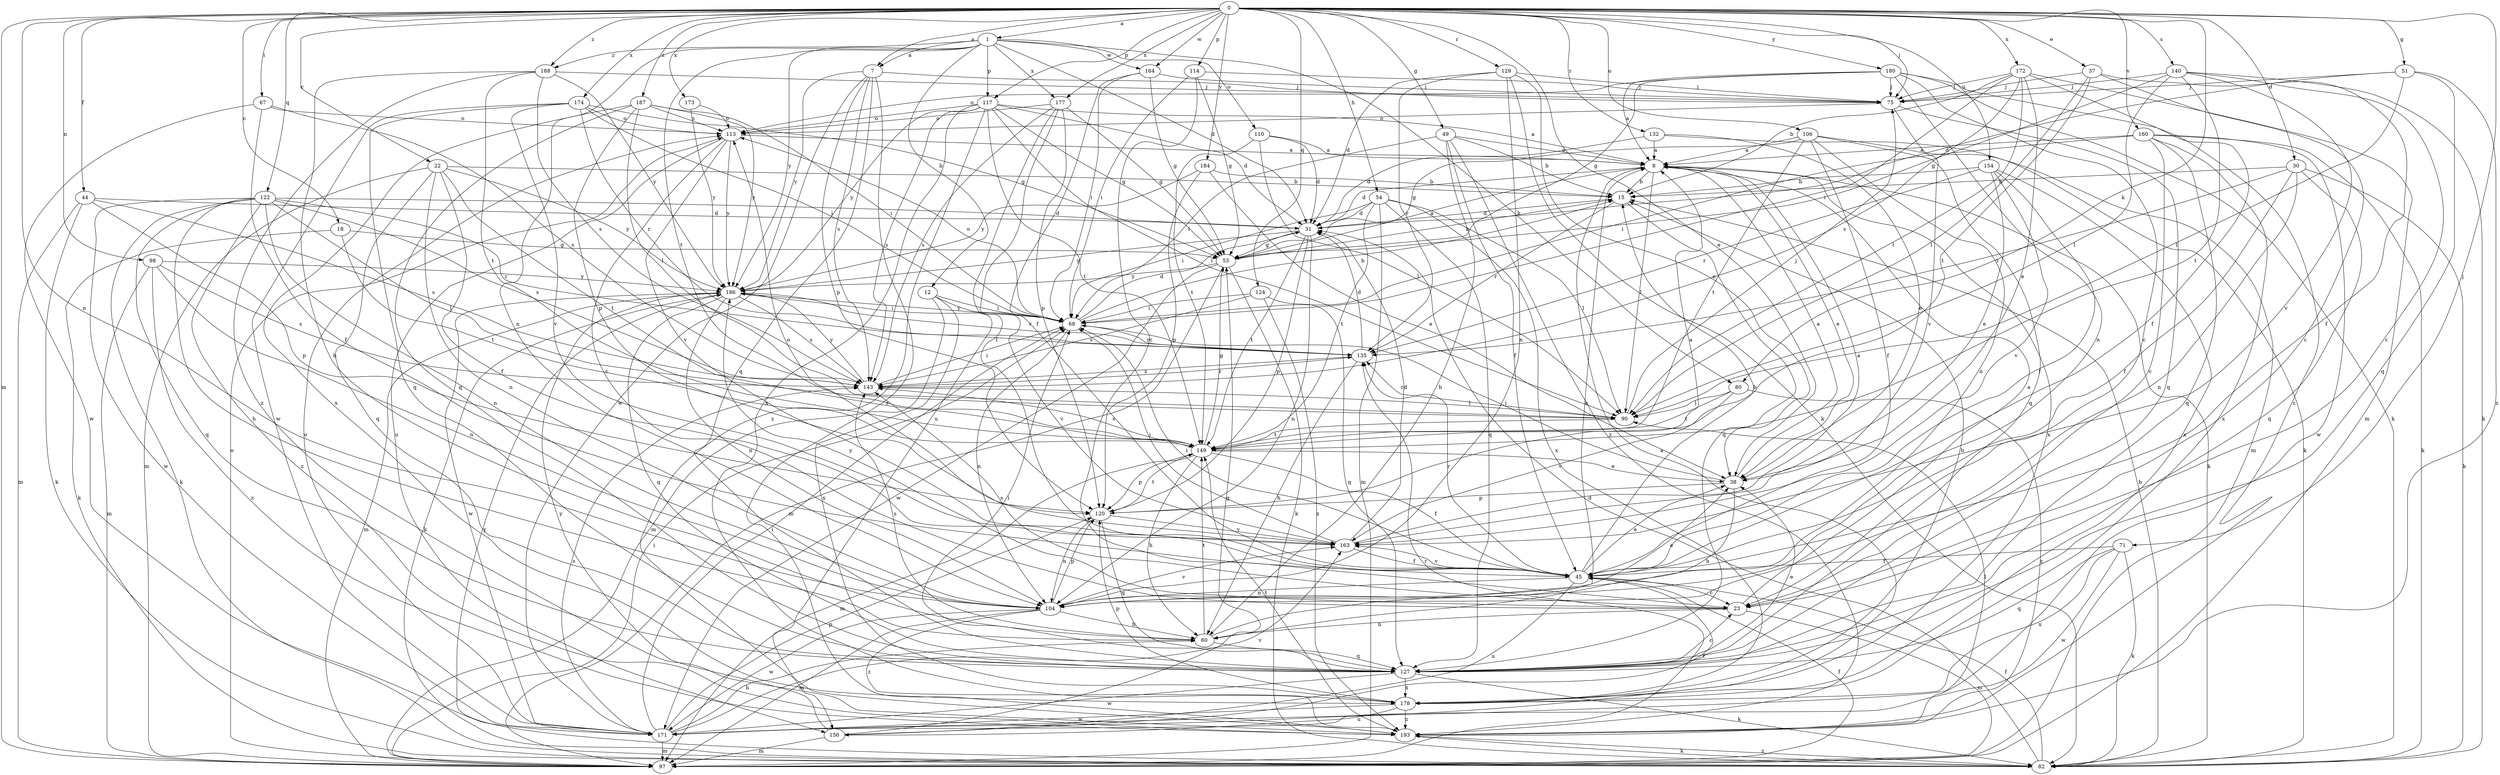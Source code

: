 strict digraph  {
0;
1;
7;
8;
12;
15;
18;
22;
23;
30;
31;
37;
38;
44;
45;
49;
51;
53;
54;
60;
67;
68;
71;
75;
80;
82;
90;
97;
98;
104;
106;
110;
113;
114;
117;
120;
122;
124;
127;
129;
132;
135;
140;
143;
149;
154;
156;
160;
163;
164;
171;
172;
173;
174;
177;
178;
180;
184;
186;
187;
188;
193;
0 -> 1  [label=a];
0 -> 7  [label=a];
0 -> 18  [label=c];
0 -> 22  [label=c];
0 -> 30  [label=d];
0 -> 37  [label=e];
0 -> 38  [label=e];
0 -> 44  [label=f];
0 -> 49  [label=g];
0 -> 51  [label=g];
0 -> 54  [label=h];
0 -> 67  [label=i];
0 -> 71  [label=j];
0 -> 75  [label=j];
0 -> 80  [label=k];
0 -> 97  [label=m];
0 -> 98  [label=n];
0 -> 104  [label=n];
0 -> 106  [label=o];
0 -> 114  [label=p];
0 -> 117  [label=p];
0 -> 122  [label=q];
0 -> 124  [label=q];
0 -> 129  [label=r];
0 -> 132  [label=r];
0 -> 140  [label=s];
0 -> 154  [label=u];
0 -> 160  [label=v];
0 -> 164  [label=w];
0 -> 172  [label=x];
0 -> 173  [label=x];
0 -> 174  [label=x];
0 -> 177  [label=x];
0 -> 180  [label=y];
0 -> 184  [label=y];
0 -> 187  [label=z];
0 -> 188  [label=z];
1 -> 7  [label=a];
1 -> 12  [label=b];
1 -> 31  [label=d];
1 -> 80  [label=k];
1 -> 104  [label=n];
1 -> 110  [label=o];
1 -> 117  [label=p];
1 -> 149  [label=t];
1 -> 164  [label=w];
1 -> 177  [label=x];
1 -> 186  [label=y];
1 -> 188  [label=z];
7 -> 75  [label=j];
7 -> 120  [label=p];
7 -> 127  [label=q];
7 -> 143  [label=s];
7 -> 171  [label=w];
7 -> 186  [label=y];
7 -> 193  [label=z];
8 -> 15  [label=b];
8 -> 31  [label=d];
8 -> 38  [label=e];
8 -> 82  [label=k];
8 -> 90  [label=l];
8 -> 178  [label=x];
12 -> 68  [label=i];
12 -> 97  [label=m];
12 -> 163  [label=v];
12 -> 178  [label=x];
15 -> 31  [label=d];
15 -> 127  [label=q];
15 -> 135  [label=r];
18 -> 53  [label=g];
18 -> 82  [label=k];
18 -> 149  [label=t];
22 -> 15  [label=b];
22 -> 45  [label=f];
22 -> 97  [label=m];
22 -> 104  [label=n];
22 -> 127  [label=q];
22 -> 149  [label=t];
22 -> 186  [label=y];
23 -> 8  [label=a];
23 -> 60  [label=h];
23 -> 97  [label=m];
23 -> 143  [label=s];
23 -> 186  [label=y];
30 -> 15  [label=b];
30 -> 45  [label=f];
30 -> 82  [label=k];
30 -> 104  [label=n];
30 -> 127  [label=q];
30 -> 135  [label=r];
31 -> 53  [label=g];
31 -> 104  [label=n];
31 -> 120  [label=p];
31 -> 149  [label=t];
31 -> 186  [label=y];
37 -> 23  [label=c];
37 -> 45  [label=f];
37 -> 75  [label=j];
37 -> 90  [label=l];
37 -> 149  [label=t];
38 -> 8  [label=a];
38 -> 60  [label=h];
38 -> 68  [label=i];
38 -> 120  [label=p];
44 -> 31  [label=d];
44 -> 82  [label=k];
44 -> 97  [label=m];
44 -> 120  [label=p];
44 -> 143  [label=s];
45 -> 15  [label=b];
45 -> 23  [label=c];
45 -> 38  [label=e];
45 -> 68  [label=i];
45 -> 104  [label=n];
45 -> 135  [label=r];
45 -> 156  [label=u];
45 -> 163  [label=v];
49 -> 8  [label=a];
49 -> 15  [label=b];
49 -> 45  [label=f];
49 -> 60  [label=h];
49 -> 68  [label=i];
49 -> 193  [label=z];
51 -> 31  [label=d];
51 -> 75  [label=j];
51 -> 90  [label=l];
51 -> 127  [label=q];
51 -> 193  [label=z];
53 -> 8  [label=a];
53 -> 15  [label=b];
53 -> 82  [label=k];
53 -> 97  [label=m];
53 -> 171  [label=w];
53 -> 186  [label=y];
54 -> 31  [label=d];
54 -> 68  [label=i];
54 -> 90  [label=l];
54 -> 97  [label=m];
54 -> 127  [label=q];
54 -> 149  [label=t];
54 -> 178  [label=x];
60 -> 8  [label=a];
60 -> 127  [label=q];
60 -> 143  [label=s];
60 -> 149  [label=t];
67 -> 45  [label=f];
67 -> 113  [label=o];
67 -> 143  [label=s];
67 -> 171  [label=w];
68 -> 15  [label=b];
68 -> 31  [label=d];
68 -> 104  [label=n];
68 -> 113  [label=o];
68 -> 135  [label=r];
68 -> 186  [label=y];
71 -> 45  [label=f];
71 -> 82  [label=k];
71 -> 127  [label=q];
71 -> 171  [label=w];
71 -> 178  [label=x];
75 -> 113  [label=o];
75 -> 127  [label=q];
75 -> 163  [label=v];
80 -> 90  [label=l];
80 -> 149  [label=t];
80 -> 163  [label=v];
80 -> 193  [label=z];
82 -> 15  [label=b];
82 -> 31  [label=d];
82 -> 45  [label=f];
82 -> 186  [label=y];
82 -> 193  [label=z];
90 -> 75  [label=j];
90 -> 135  [label=r];
90 -> 149  [label=t];
97 -> 45  [label=f];
97 -> 68  [label=i];
97 -> 113  [label=o];
97 -> 135  [label=r];
98 -> 97  [label=m];
98 -> 104  [label=n];
98 -> 143  [label=s];
98 -> 186  [label=y];
98 -> 193  [label=z];
104 -> 38  [label=e];
104 -> 60  [label=h];
104 -> 97  [label=m];
104 -> 120  [label=p];
104 -> 163  [label=v];
104 -> 171  [label=w];
104 -> 193  [label=z];
106 -> 8  [label=a];
106 -> 45  [label=f];
106 -> 53  [label=g];
106 -> 82  [label=k];
106 -> 104  [label=n];
106 -> 127  [label=q];
106 -> 149  [label=t];
110 -> 8  [label=a];
110 -> 31  [label=d];
110 -> 90  [label=l];
110 -> 149  [label=t];
113 -> 8  [label=a];
113 -> 23  [label=c];
113 -> 156  [label=u];
113 -> 163  [label=v];
113 -> 186  [label=y];
114 -> 23  [label=c];
114 -> 53  [label=g];
114 -> 68  [label=i];
114 -> 75  [label=j];
117 -> 8  [label=a];
117 -> 31  [label=d];
117 -> 53  [label=g];
117 -> 90  [label=l];
117 -> 113  [label=o];
117 -> 143  [label=s];
117 -> 149  [label=t];
117 -> 178  [label=x];
117 -> 186  [label=y];
117 -> 193  [label=z];
120 -> 8  [label=a];
120 -> 104  [label=n];
120 -> 127  [label=q];
120 -> 149  [label=t];
120 -> 163  [label=v];
122 -> 31  [label=d];
122 -> 60  [label=h];
122 -> 82  [label=k];
122 -> 90  [label=l];
122 -> 104  [label=n];
122 -> 127  [label=q];
122 -> 135  [label=r];
122 -> 143  [label=s];
122 -> 171  [label=w];
122 -> 193  [label=z];
124 -> 68  [label=i];
124 -> 127  [label=q];
124 -> 143  [label=s];
124 -> 193  [label=z];
127 -> 23  [label=c];
127 -> 38  [label=e];
127 -> 68  [label=i];
127 -> 82  [label=k];
127 -> 171  [label=w];
127 -> 178  [label=x];
129 -> 31  [label=d];
129 -> 38  [label=e];
129 -> 75  [label=j];
129 -> 82  [label=k];
129 -> 104  [label=n];
129 -> 135  [label=r];
132 -> 8  [label=a];
132 -> 31  [label=d];
132 -> 38  [label=e];
132 -> 97  [label=m];
135 -> 31  [label=d];
135 -> 60  [label=h];
135 -> 143  [label=s];
140 -> 23  [label=c];
140 -> 53  [label=g];
140 -> 75  [label=j];
140 -> 82  [label=k];
140 -> 90  [label=l];
140 -> 149  [label=t];
140 -> 163  [label=v];
143 -> 68  [label=i];
143 -> 90  [label=l];
143 -> 135  [label=r];
143 -> 186  [label=y];
149 -> 38  [label=e];
149 -> 45  [label=f];
149 -> 53  [label=g];
149 -> 60  [label=h];
149 -> 97  [label=m];
149 -> 120  [label=p];
149 -> 143  [label=s];
154 -> 15  [label=b];
154 -> 38  [label=e];
154 -> 45  [label=f];
154 -> 135  [label=r];
154 -> 163  [label=v];
154 -> 178  [label=x];
156 -> 45  [label=f];
156 -> 53  [label=g];
156 -> 97  [label=m];
156 -> 186  [label=y];
160 -> 8  [label=a];
160 -> 23  [label=c];
160 -> 68  [label=i];
160 -> 82  [label=k];
160 -> 127  [label=q];
160 -> 171  [label=w];
160 -> 178  [label=x];
163 -> 8  [label=a];
163 -> 31  [label=d];
163 -> 45  [label=f];
163 -> 68  [label=i];
163 -> 113  [label=o];
164 -> 45  [label=f];
164 -> 53  [label=g];
164 -> 68  [label=i];
164 -> 75  [label=j];
171 -> 8  [label=a];
171 -> 60  [label=h];
171 -> 68  [label=i];
171 -> 97  [label=m];
171 -> 113  [label=o];
171 -> 120  [label=p];
171 -> 143  [label=s];
171 -> 163  [label=v];
172 -> 15  [label=b];
172 -> 38  [label=e];
172 -> 45  [label=f];
172 -> 68  [label=i];
172 -> 75  [label=j];
172 -> 90  [label=l];
172 -> 97  [label=m];
172 -> 143  [label=s];
173 -> 113  [label=o];
173 -> 186  [label=y];
174 -> 53  [label=g];
174 -> 68  [label=i];
174 -> 113  [label=o];
174 -> 127  [label=q];
174 -> 135  [label=r];
174 -> 163  [label=v];
174 -> 171  [label=w];
177 -> 45  [label=f];
177 -> 53  [label=g];
177 -> 113  [label=o];
177 -> 120  [label=p];
177 -> 143  [label=s];
177 -> 156  [label=u];
178 -> 15  [label=b];
178 -> 120  [label=p];
178 -> 156  [label=u];
178 -> 171  [label=w];
178 -> 193  [label=z];
180 -> 8  [label=a];
180 -> 23  [label=c];
180 -> 53  [label=g];
180 -> 75  [label=j];
180 -> 82  [label=k];
180 -> 104  [label=n];
180 -> 113  [label=o];
180 -> 193  [label=z];
184 -> 15  [label=b];
184 -> 38  [label=e];
184 -> 120  [label=p];
184 -> 186  [label=y];
186 -> 68  [label=i];
186 -> 82  [label=k];
186 -> 97  [label=m];
186 -> 104  [label=n];
186 -> 127  [label=q];
186 -> 135  [label=r];
186 -> 143  [label=s];
186 -> 171  [label=w];
187 -> 68  [label=i];
187 -> 90  [label=l];
187 -> 113  [label=o];
187 -> 120  [label=p];
187 -> 127  [label=q];
187 -> 178  [label=x];
187 -> 186  [label=y];
188 -> 60  [label=h];
188 -> 75  [label=j];
188 -> 143  [label=s];
188 -> 149  [label=t];
188 -> 186  [label=y];
188 -> 193  [label=z];
193 -> 82  [label=k];
193 -> 90  [label=l];
193 -> 149  [label=t];
}
